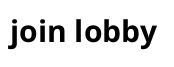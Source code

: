 @startuml
skinparam defaultFontSize 30
skinparam componentFontSize 30
skinparam actorFontSize 30
skinparam noteFontSize 30
skinparam sequenceParticipantFontSize 30
skinparam sequenceMessageFontSize 30
skinparam titleFontSize 30

title "join lobby"              

@enduml
